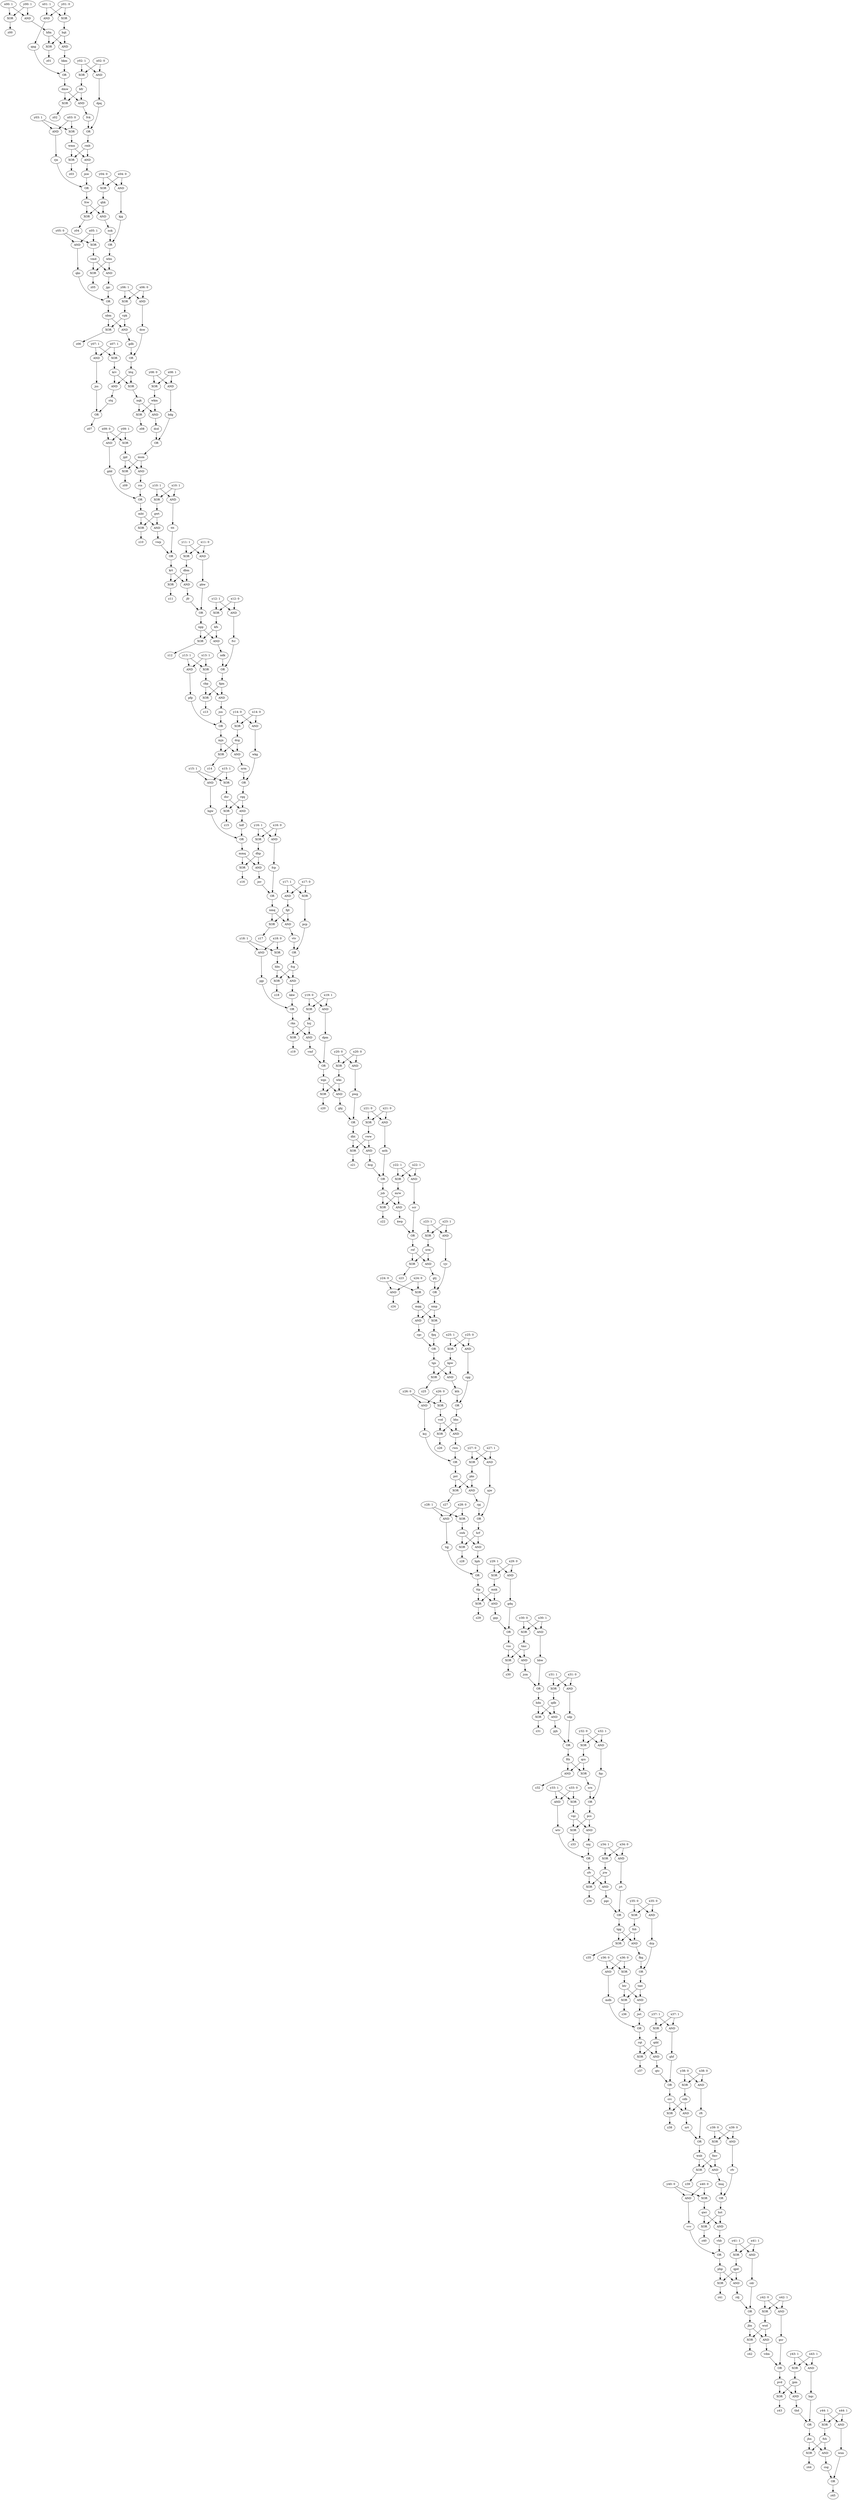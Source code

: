 digraph {
x00 [label="x00: 1"];
x01 [label="x01: 1"];
x02 [label="x02: 0"];
x03 [label="x03: 0"];
x04 [label="x04: 0"];
x05 [label="x05: 1"];
x06 [label="x06: 0"];
x07 [label="x07: 1"];
x08 [label="x08: 1"];
x09 [label="x09: 0"];
x10 [label="x10: 1"];
x11 [label="x11: 0"];
x12 [label="x12: 0"];
x13 [label="x13: 1"];
x14 [label="x14: 0"];
x15 [label="x15: 1"];
x16 [label="x16: 0"];
x17 [label="x17: 0"];
x18 [label="x18: 0"];
x19 [label="x19: 1"];
x20 [label="x20: 0"];
x21 [label="x21: 0"];
x22 [label="x22: 1"];
x23 [label="x23: 1"];
x24 [label="x24: 0"];
x25 [label="x25: 1"];
x26 [label="x26: 0"];
x27 [label="x27: 1"];
x28 [label="x28: 0"];
x29 [label="x29: 0"];
x30 [label="x30: 1"];
x31 [label="x31: 0"];
x32 [label="x32: 1"];
x33 [label="x33: 0"];
x34 [label="x34: 0"];
x35 [label="x35: 0"];
x36 [label="x36: 0"];
x37 [label="x37: 1"];
x38 [label="x38: 0"];
x39 [label="x39: 0"];
x40 [label="x40: 0"];
x41 [label="x41: 1"];
x42 [label="x42: 1"];
x43 [label="x43: 1"];
x44 [label="x44: 1"];
y00 [label="y00: 1"];
y01 [label="y01: 0"];
y02 [label="y02: 1"];
y03 [label="y03: 1"];
y04 [label="y04: 0"];
y05 [label="y05: 0"];
y06 [label="y06: 1"];
y07 [label="y07: 1"];
y08 [label="y08: 0"];
y09 [label="y09: 1"];
y10 [label="y10: 1"];
y11 [label="y11: 1"];
y12 [label="y12: 1"];
y13 [label="y13: 1"];
y14 [label="y14: 0"];
y15 [label="y15: 1"];
y16 [label="y16: 1"];
y17 [label="y17: 1"];
y18 [label="y18: 1"];
y19 [label="y19: 0"];
y20 [label="y20: 0"];
y21 [label="y21: 0"];
y22 [label="y22: 1"];
y23 [label="y23: 1"];
y24 [label="y24: 0"];
y25 [label="y25: 0"];
y26 [label="y26: 0"];
y27 [label="y27: 0"];
y28 [label="y28: 1"];
y29 [label="y29: 1"];
y30 [label="y30: 0"];
y31 [label="y31: 1"];
y32 [label="y32: 0"];
y33 [label="y33: 1"];
y34 [label="y34: 1"];
y35 [label="y35: 0"];
y36 [label="y36: 0"];
y37 [label="y37: 1"];
y38 [label="y38: 0"];
y39 [label="y39: 0"];
y40 [label="y40: 0"];
y41 [label="y41: 1"];
y42 [label="y42: 0"];
y43 [label="y43: 1"];
y44 [label="y44: 1"];

y13ANDx13 [label="AND"];
y08XORx08 [label="XOR"];
y01XORx01 [label="XOR"];
bhsANDvcd [label="AND"];
y23XORx23 [label="XOR"];
hrfANDswk [label="AND"];
mnkXORttp [label="XOR"];
y02ANDx02 [label="AND"];
y30ANDx30 [label="AND"];
thdORhqc [label="OR"];
hsjXORrkn [label="XOR"];
vvvORvhb [label="OR"];
fvkORdpq [label="OR"];
dcgANDmjn [label="AND"];
dsrANDrqq [label="AND"];
jpmXORpvd [label="XOR"];
dhtXORvww [label="XOR"];
csgORwnn [label="OR"];
wsdXORjbn [label="XOR"];
mrwXORjsb [label="XOR"];
vwwANDdht [label="AND"];
gqsORgdq [label="OR"];
y05ANDx05 [label="AND"];
y29XORx29 [label="XOR"];
rqtXORqdd [label="XOR"];
y11ANDx11 [label="AND"];
nbmXORvpk [label="XOR"];
vqcANDpcs [label="AND"];
jbnANDwsd [label="AND"];
wtvORnnj [label="OR"];
x20XORy20 [label="XOR"];
kcjORrwn [label="OR"];
bnqORrfv [label="OR"];
y40XORx40 [label="XOR"];
pwgORghj [label="OR"];
pstANDpks [label="AND"];
pstXORpks [label="XOR"];
dcdORbdg [label="OR"];
y23ANDx23 [label="AND"];
x12XORy12 [label="XOR"];
x32XORy32 [label="XOR"];
bhsXORvcd [label="XOR"];
y38XORx38 [label="XOR"];
y21ANDx21 [label="AND"];
nskORkjg [label="OR"];
y12ANDx12 [label="AND"];
y33XORx33 [label="XOR"];
y41ANDx41 [label="AND"];
btrANDtmt [label="AND"];
wksXORwgs [label="XOR"];
y25ANDx25 [label="AND"];
nppXORkfs [label="XOR"];
jwtORmdh [label="OR"];
y13XORx13 [label="XOR"];
x01ANDy01 [label="AND"];
wksANDwgs [label="AND"];
x14ANDy14 [label="AND"];
hfmXORhqt [label="XOR"];
mhtXORgwt [label="XOR"];
phpXORqpd [label="XOR"];
mnkANDttp [label="AND"];
y24XORx24 [label="XOR"];
fcpORjnv [label="OR"];
fgmANDcbp [label="AND"];
bgwORhdf [label="OR"];
dcgXORmjn [label="XOR"];
y08ANDx08 [label="AND"];
y05XORx05 [label="XOR"];
x03XORy03 [label="XOR"];
tggXORfsb [label="XOR"];
srmANDrsf [label="AND"];
njwORrpj [label="OR"];
fsbANDtgg [label="AND"];
y07XORx07 [label="XOR"];
bfrANDdmw [label="AND"];
hqtANDhfm [label="AND"];
x35ANDy35 [label="AND"];
x34XORy34 [label="XOR"];
rftORnrt [label="OR"];
rknANDhsj [label="AND"];
x11XORy11 [label="XOR"];
x06ANDy06 [label="AND"];
krtXORdbm [label="XOR"];
nmpANDmqq [label="AND"];
fgmXORcbp [label="XOR"];
mmqXORdhp [label="XOR"];
jcmORbbw [label="OR"];
y30XORx30 [label="XOR"];
ndkORfvr [label="OR"];
jgdANDmsm [label="AND"];
dmwXORbfr [label="XOR"];
jsbANDmrw [label="AND"];
x44ANDy44 [label="AND"];
wmnANDrmb [label="AND"];
qksORjgc [label="OR"];
y34ANDx34 [label="AND"];
srnORfqc [label="OR"];
vpkANDnbm [label="AND"];
wmnXORrmb [label="XOR"];
mhtANDgwt [label="AND"];
y02XORx02 [label="XOR"];
pbwORjfr [label="OR"];
x17XORy17 [label="XOR"];
x24ANDy24 [label="AND"];
x39XORy39 [label="XOR"];
y28XORx28 [label="XOR"];
y17ANDx17 [label="AND"];
rsfXORsrm [label="XOR"];
x19ANDy19 [label="AND"];
x41XORy41 [label="XOR"];
vwpORttt [label="OR"];
jgpORkkw [label="OR"];
y06XORx06 [label="XOR"];
wkgORnrm [label="OR"];
fkqORdrp [label="OR"];
hbsANDfcg [label="AND"];
nmpXORmqq [label="XOR"];
x09XORy09 [label="XOR"];
hstANDqwr [label="AND"];
x18ANDy18 [label="AND"];
fshXORjhn [label="XOR"];
fgtANDnmq [label="AND"];
x15ANDy15 [label="AND"];
nqkXORwkm [label="XOR"];
vjvORgtj [label="OR"];
fthANDqcs [label="AND"];
nqkANDwkm [label="AND"];
vmdANDwbn [label="AND"];
pgcORjrt [label="OR"];
jrwXORsfv [label="XOR"];
hbsXORfcg [label="XOR"];
jrwANDsfv [label="AND"];
fthXORqcs [label="XOR"];
x18XORy18 [label="XOR"];
x26XORy26 [label="XOR"];
fmvANDwnb [label="AND"];
tqjORhph [label="OR"];
gdbORdsw [label="OR"];
vqcXORpcs [label="XOR"];
rgcORfpq [label="OR"];
vmfORdpm [label="OR"];
y28ANDx28 [label="AND"];
y00XORx00 [label="XOR"];
btqANDkrv [label="AND"];
x32ANDy32 [label="AND"];
cdbXORcrc [label="XOR"];
qhkANDfcw [label="AND"];
phpANDqpd [label="AND"];
qtcORghf [label="OR"];
qhkXORfcw [label="XOR"];
kpwANDtgs [label="AND"];
x42ANDy42 [label="AND"];
nppANDkfs [label="AND"];
y14XORx14 [label="XOR"];
pjhORsdp [label="OR"];
x37XORy37 [label="XOR"];
y37ANDx37 [label="AND"];
stqORjss [label="OR"];
y00ANDx00 [label="AND"];
y16ANDx16 [label="AND"];
y43ANDx43 [label="AND"];
wnbXORfmv [label="XOR"];
jnwORrjn [label="OR"];
tgsXORkpw [label="XOR"];
pvdANDjpm [label="AND"];
x42XORy42 [label="XOR"];
y03ANDx03 [label="AND"];
y22ANDx22 [label="AND"];
y19XORx19 [label="XOR"];
x33ANDy33 [label="AND"];
scrORkwp [label="OR"];
x07ANDy07 [label="AND"];
x15XORy15 [label="XOR"];
x43XORy43 [label="XOR"];
rdjORcdr [label="OR"];
dsrXORrqq [label="XOR"];
hdnXORqdb [label="XOR"];
x29ANDy29 [label="AND"];
y04ANDx04 [label="AND"];
mthORbcg [label="OR"];
dbmANDkrt [label="AND"];
y40ANDx40 [label="AND"];
msmXORjgd [label="XOR"];
vmdXORwbn [label="XOR"];
y38ANDx38 [label="AND"];
qngORhkm [label="OR"];
nmqXORfgt [label="XOR"];
y04XORx04 [label="XOR"];
swkXORhrf [label="XOR"];
y10XORx10 [label="XOR"];
krvXORbtq [label="XOR"];
y10ANDx10 [label="AND"];
vssXORtmc [label="XOR"];
x26ANDy26 [label="AND"];
y36ANDx36 [label="AND"];
hstXORqwr [label="XOR"];
x27XORy27 [label="XOR"];
y16XORx16 [label="XOR"];
y20ANDx20 [label="AND"];
tmtXORbtr [label="XOR"];
gsrORvdm [label="OR"];
y35XORx35 [label="XOR"];
x22XORy22 [label="XOR"];
kthORcgg [label="OR"];
jsnORpfp [label="OR"];
y09ANDx09 [label="AND"];
dhpANDmmq [label="AND"];
x31ANDy31 [label="AND"];
tmcANDvss [label="AND"];
jhnANDfsh [label="AND"];
rqtANDqdd [label="AND"];
x27ANDy27 [label="AND"];
x21XORy21 [label="XOR"];
y44XORx44 [label="XOR"];
qdbANDhdn [label="AND"];
vtvORpcp [label="OR"];
x39ANDy39 [label="AND"];
rcsORgdd [label="OR"];
x31XORy31 [label="XOR"];
cdbANDcrc [label="AND"];
y25XORx25 [label="XOR"];
x36XORy36 [label="XOR"];

y13ANDx13 -> pfp;
y08XORx08 -> wkm;
y01XORx01 -> hqt;
bhsANDvcd -> rwn;
y23XORx23 -> srm;
hrfANDswk -> hph;
mnkXORttp -> z29;
y02ANDx02 -> dpq;
y30ANDx30 -> bbw;
thdORhqc -> jhn;
hsjXORrkn -> z19;
vvvORvhb -> php;
fvkORdpq -> rmb;
dcgANDmjn -> nrm;
dsrANDrqq -> hdf;
jpmXORpvd -> z43;
dhtXORvww -> z21;
csgORwnn -> z45;
wsdXORjbn -> z42;
mrwXORjsb -> z22;
vwwANDdht -> bcg;
gqsORgdq -> vss;
y05ANDx05 -> qks;
y29XORx29 -> mnk;
rqtXORqdd -> z37;
y11ANDx11 -> pbw;
nbmXORvpk -> z06;
vqcANDpcs -> nnj;
jbnANDwsd -> vdm;
wtvORnnj -> sfv;
x20XORy20 -> wks;
kcjORrwn -> pst;
bnqORrfv -> hst;
y40XORx40 -> qwr;
pwgORghj -> dht;
pstANDpks -> rpj;
pstXORpks -> z27;
dcdORbdg -> msm;
y23ANDx23 -> vjv;
x12XORy12 -> kfs;
x32XORy32 -> qcs;
bhsXORvcd -> z26;
y38XORx38 -> cdb;
y21ANDx21 -> mth;
nskORkjg -> wbn;
y12ANDx12 -> fvr;
y33XORx33 -> vqc;
y41ANDx41 -> cdr;
btrANDtmt -> jwt;
wksXORwgs -> z20;
y25ANDx25 -> cgg;
nppXORkfs -> z12;
jwtORmdh -> rqt;
y13XORx13 -> cbp;
x01ANDy01 -> qng;
wksANDwgs -> ghj;
x14ANDy14 -> wkg;
hfmXORhqt -> z01;
mhtXORgwt -> z10;
phpXORqpd -> z41;
mnkANDttp -> gqs;
y24XORx24 -> mqq;
fcpORjnv -> nmq;
fgmANDcbp -> jsn;
bgwORhdf -> mmq;
dcgXORmjn -> z14;
y08ANDx08 -> bdg;
y05XORx05 -> vmd;
x03XORy03 -> wmn;
tggXORfsb -> z35;
srmANDrsf -> gtj;
njwORrpj -> hrf;
fsbANDtgg -> fkq;
y07XORx07 -> krv;
bfrANDdmw -> fvk;
hqtANDhfm -> hkm;
x35ANDy35 -> drp;
x34XORy34 -> jrw;
rftORnrt -> wnb;
rknANDhsj -> vmf;
x11XORy11 -> dbm;
x06ANDy06 -> dsw;
krtXORdbm -> z11;
nmpANDmqq -> rgc;
fgmXORcbp -> z13;
mmqXORdhp -> z16;
jcmORbbw -> hdn;
y30XORx30 -> tmc;
ndkORfvr -> fgm;
jgdANDmsm -> rcs;
dmwXORbfr -> z02;
jsbANDmrw -> kwp;
x44ANDy44 -> wnn;
wmnANDrmb -> jnw;
qksORjgc -> nbm;
y34ANDx34 -> jrt;
srnORfqc -> pcs;
vpkANDnbm -> gdb;
wmnXORrmb -> z03;
mhtANDgwt -> vwp;
y02XORx02 -> bfr;
pbwORjfr -> npp;
x17XORy17 -> pcp;
x24ANDy24 -> z24;
x39XORy39 -> fmv;
y28XORx28 -> swk;
y17ANDx17 -> fgt;
rsfXORsrm -> z23;
x19ANDy19 -> dpm;
x41XORy41 -> qpd;
vwpORttt -> krt;
jgpORkkw -> rkn;
y06XORx06 -> vpk;
wkgORnrm -> rqq;
fkqORdrp -> tmt;
hbsANDfcg -> kkw;
nmpXORmqq -> fpq;
x09XORy09 -> jgd;
hstANDqwr -> vhb;
x18ANDy18 -> jgp;
fshXORjhn -> z44;
fgtANDnmq -> vtv;
x15ANDy15 -> bgw;
nqkXORwkm -> z08;
vjvORgtj -> nmp;
fthANDqcs -> z32;
nqkANDwkm -> dcd;
vmdANDwbn -> jgc;
pgcORjrt -> tgg;
jrwXORsfv -> z34;
hbsXORfcg -> z18;
jrwANDsfv -> pgc;
fthXORqcs -> srn;
x18XORy18 -> hbs;
x26XORy26 -> vcd;
fmvANDwnb -> bnq;
tqjORhph -> ttp;
gdbORdsw -> btq;
vqcXORpcs -> z33;
rgcORfpq -> tgs;
vmfORdpm -> wgs;
y28ANDx28 -> tqj;
y00XORx00 -> z00;
btqANDkrv -> stq;
x32ANDy32 -> fqc;
cdbXORcrc -> z38;
qhkANDfcw -> nsk;
phpANDqpd -> rdj;
qtcORghf -> crc;
qhkXORfcw -> z04;
kpwANDtgs -> kth;
x42ANDy42 -> gsr;
nppANDkfs -> ndk;
y14XORx14 -> dcg;
pjhORsdp -> fth;
x37XORy37 -> qdd;
y37ANDx37 -> ghf;
stqORjss -> z07;
y00ANDx00 -> hfm;
y16ANDx16 -> fcp;
y43ANDx43 -> hqc;
wnbXORfmv -> z39;
jnwORrjn -> fcw;
tgsXORkpw -> z25;
pvdANDjpm -> thd;
x42XORy42 -> wsd;
y03ANDx03 -> rjn;
y22ANDx22 -> scr;
y19XORx19 -> hsj;
x33ANDy33 -> wtv;
scrORkwp -> rsf;
x07ANDy07 -> jss;
x15XORy15 -> dsr;
x43XORy43 -> jpm;
rdjORcdr -> jbn;
dsrXORrqq -> z15;
hdnXORqdb -> z31;
x29ANDy29 -> gdq;
y04ANDx04 -> kjg;
mthORbcg -> jsb;
dbmANDkrt -> jfr;
y40ANDx40 -> vvv;
msmXORjgd -> z09;
vmdXORwbn -> z05;
y38ANDx38 -> rft;
qngORhkm -> dmw;
nmqXORfgt -> z17;
y04XORx04 -> qhk;
swkXORhrf -> z28;
y10XORx10 -> gwt;
krvXORbtq -> nqk;
y10ANDx10 -> ttt;
vssXORtmc -> z30;
x26ANDy26 -> kcj;
y36ANDx36 -> mdh;
hstXORqwr -> z40;
x27XORy27 -> pks;
y16XORx16 -> dhp;
y20ANDx20 -> pwg;
tmtXORbtr -> z36;
gsrORvdm -> pvd;
y35XORx35 -> fsb;
x22XORy22 -> mrw;
kthORcgg -> bhs;
jsnORpfp -> mjn;
y09ANDx09 -> gdd;
dhpANDmmq -> jnv;
x31ANDy31 -> sdp;
tmcANDvss -> jcm;
jhnANDfsh -> csg;
rqtANDqdd -> qtc;
x27ANDy27 -> njw;
x21XORy21 -> vww;
y44XORx44 -> fsh;
qdbANDhdn -> pjh;
vtvORpcp -> fcg;
x39ANDy39 -> rfv;
rcsORgdd -> mht;
x31XORy31 -> qdb;
cdbANDcrc -> nrt;
y25XORx25 -> kpw;
x36XORy36 -> btr;

y13 -> y13ANDx13;
x13 -> y13ANDx13;
y08 -> y08XORx08;
x08 -> y08XORx08;
y01 -> y01XORx01;
x01 -> y01XORx01;
bhs -> bhsANDvcd;
vcd -> bhsANDvcd;
y23 -> y23XORx23;
x23 -> y23XORx23;
hrf -> hrfANDswk;
swk -> hrfANDswk;
mnk -> mnkXORttp;
ttp -> mnkXORttp;
y02 -> y02ANDx02;
x02 -> y02ANDx02;
y30 -> y30ANDx30;
x30 -> y30ANDx30;
thd -> thdORhqc;
hqc -> thdORhqc;
hsj -> hsjXORrkn;
rkn -> hsjXORrkn;
vvv -> vvvORvhb;
vhb -> vvvORvhb;
fvk -> fvkORdpq;
dpq -> fvkORdpq;
dcg -> dcgANDmjn;
mjn -> dcgANDmjn;
dsr -> dsrANDrqq;
rqq -> dsrANDrqq;
jpm -> jpmXORpvd;
pvd -> jpmXORpvd;
dht -> dhtXORvww;
vww -> dhtXORvww;
csg -> csgORwnn;
wnn -> csgORwnn;
wsd -> wsdXORjbn;
jbn -> wsdXORjbn;
mrw -> mrwXORjsb;
jsb -> mrwXORjsb;
vww -> vwwANDdht;
dht -> vwwANDdht;
gqs -> gqsORgdq;
gdq -> gqsORgdq;
y05 -> y05ANDx05;
x05 -> y05ANDx05;
y29 -> y29XORx29;
x29 -> y29XORx29;
rqt -> rqtXORqdd;
qdd -> rqtXORqdd;
y11 -> y11ANDx11;
x11 -> y11ANDx11;
nbm -> nbmXORvpk;
vpk -> nbmXORvpk;
vqc -> vqcANDpcs;
pcs -> vqcANDpcs;
jbn -> jbnANDwsd;
wsd -> jbnANDwsd;
wtv -> wtvORnnj;
nnj -> wtvORnnj;
x20 -> x20XORy20;
y20 -> x20XORy20;
kcj -> kcjORrwn;
rwn -> kcjORrwn;
bnq -> bnqORrfv;
rfv -> bnqORrfv;
y40 -> y40XORx40;
x40 -> y40XORx40;
pwg -> pwgORghj;
ghj -> pwgORghj;
pst -> pstANDpks;
pks -> pstANDpks;
pst -> pstXORpks;
pks -> pstXORpks;
dcd -> dcdORbdg;
bdg -> dcdORbdg;
y23 -> y23ANDx23;
x23 -> y23ANDx23;
x12 -> x12XORy12;
y12 -> x12XORy12;
x32 -> x32XORy32;
y32 -> x32XORy32;
bhs -> bhsXORvcd;
vcd -> bhsXORvcd;
y38 -> y38XORx38;
x38 -> y38XORx38;
y21 -> y21ANDx21;
x21 -> y21ANDx21;
nsk -> nskORkjg;
kjg -> nskORkjg;
y12 -> y12ANDx12;
x12 -> y12ANDx12;
y33 -> y33XORx33;
x33 -> y33XORx33;
y41 -> y41ANDx41;
x41 -> y41ANDx41;
btr -> btrANDtmt;
tmt -> btrANDtmt;
wks -> wksXORwgs;
wgs -> wksXORwgs;
y25 -> y25ANDx25;
x25 -> y25ANDx25;
npp -> nppXORkfs;
kfs -> nppXORkfs;
jwt -> jwtORmdh;
mdh -> jwtORmdh;
y13 -> y13XORx13;
x13 -> y13XORx13;
x01 -> x01ANDy01;
y01 -> x01ANDy01;
wks -> wksANDwgs;
wgs -> wksANDwgs;
x14 -> x14ANDy14;
y14 -> x14ANDy14;
hfm -> hfmXORhqt;
hqt -> hfmXORhqt;
mht -> mhtXORgwt;
gwt -> mhtXORgwt;
php -> phpXORqpd;
qpd -> phpXORqpd;
mnk -> mnkANDttp;
ttp -> mnkANDttp;
y24 -> y24XORx24;
x24 -> y24XORx24;
fcp -> fcpORjnv;
jnv -> fcpORjnv;
fgm -> fgmANDcbp;
cbp -> fgmANDcbp;
bgw -> bgwORhdf;
hdf -> bgwORhdf;
dcg -> dcgXORmjn;
mjn -> dcgXORmjn;
y08 -> y08ANDx08;
x08 -> y08ANDx08;
y05 -> y05XORx05;
x05 -> y05XORx05;
x03 -> x03XORy03;
y03 -> x03XORy03;
tgg -> tggXORfsb;
fsb -> tggXORfsb;
srm -> srmANDrsf;
rsf -> srmANDrsf;
njw -> njwORrpj;
rpj -> njwORrpj;
fsb -> fsbANDtgg;
tgg -> fsbANDtgg;
y07 -> y07XORx07;
x07 -> y07XORx07;
bfr -> bfrANDdmw;
dmw -> bfrANDdmw;
hqt -> hqtANDhfm;
hfm -> hqtANDhfm;
x35 -> x35ANDy35;
y35 -> x35ANDy35;
x34 -> x34XORy34;
y34 -> x34XORy34;
rft -> rftORnrt;
nrt -> rftORnrt;
rkn -> rknANDhsj;
hsj -> rknANDhsj;
x11 -> x11XORy11;
y11 -> x11XORy11;
x06 -> x06ANDy06;
y06 -> x06ANDy06;
krt -> krtXORdbm;
dbm -> krtXORdbm;
nmp -> nmpANDmqq;
mqq -> nmpANDmqq;
fgm -> fgmXORcbp;
cbp -> fgmXORcbp;
mmq -> mmqXORdhp;
dhp -> mmqXORdhp;
jcm -> jcmORbbw;
bbw -> jcmORbbw;
y30 -> y30XORx30;
x30 -> y30XORx30;
ndk -> ndkORfvr;
fvr -> ndkORfvr;
jgd -> jgdANDmsm;
msm -> jgdANDmsm;
dmw -> dmwXORbfr;
bfr -> dmwXORbfr;
jsb -> jsbANDmrw;
mrw -> jsbANDmrw;
x44 -> x44ANDy44;
y44 -> x44ANDy44;
wmn -> wmnANDrmb;
rmb -> wmnANDrmb;
qks -> qksORjgc;
jgc -> qksORjgc;
y34 -> y34ANDx34;
x34 -> y34ANDx34;
srn -> srnORfqc;
fqc -> srnORfqc;
vpk -> vpkANDnbm;
nbm -> vpkANDnbm;
wmn -> wmnXORrmb;
rmb -> wmnXORrmb;
mht -> mhtANDgwt;
gwt -> mhtANDgwt;
y02 -> y02XORx02;
x02 -> y02XORx02;
pbw -> pbwORjfr;
jfr -> pbwORjfr;
x17 -> x17XORy17;
y17 -> x17XORy17;
x24 -> x24ANDy24;
y24 -> x24ANDy24;
x39 -> x39XORy39;
y39 -> x39XORy39;
y28 -> y28XORx28;
x28 -> y28XORx28;
y17 -> y17ANDx17;
x17 -> y17ANDx17;
rsf -> rsfXORsrm;
srm -> rsfXORsrm;
x19 -> x19ANDy19;
y19 -> x19ANDy19;
x41 -> x41XORy41;
y41 -> x41XORy41;
vwp -> vwpORttt;
ttt -> vwpORttt;
jgp -> jgpORkkw;
kkw -> jgpORkkw;
y06 -> y06XORx06;
x06 -> y06XORx06;
wkg -> wkgORnrm;
nrm -> wkgORnrm;
fkq -> fkqORdrp;
drp -> fkqORdrp;
hbs -> hbsANDfcg;
fcg -> hbsANDfcg;
nmp -> nmpXORmqq;
mqq -> nmpXORmqq;
x09 -> x09XORy09;
y09 -> x09XORy09;
hst -> hstANDqwr;
qwr -> hstANDqwr;
x18 -> x18ANDy18;
y18 -> x18ANDy18;
fsh -> fshXORjhn;
jhn -> fshXORjhn;
fgt -> fgtANDnmq;
nmq -> fgtANDnmq;
x15 -> x15ANDy15;
y15 -> x15ANDy15;
nqk -> nqkXORwkm;
wkm -> nqkXORwkm;
vjv -> vjvORgtj;
gtj -> vjvORgtj;
fth -> fthANDqcs;
qcs -> fthANDqcs;
nqk -> nqkANDwkm;
wkm -> nqkANDwkm;
vmd -> vmdANDwbn;
wbn -> vmdANDwbn;
pgc -> pgcORjrt;
jrt -> pgcORjrt;
jrw -> jrwXORsfv;
sfv -> jrwXORsfv;
hbs -> hbsXORfcg;
fcg -> hbsXORfcg;
jrw -> jrwANDsfv;
sfv -> jrwANDsfv;
fth -> fthXORqcs;
qcs -> fthXORqcs;
x18 -> x18XORy18;
y18 -> x18XORy18;
x26 -> x26XORy26;
y26 -> x26XORy26;
fmv -> fmvANDwnb;
wnb -> fmvANDwnb;
tqj -> tqjORhph;
hph -> tqjORhph;
gdb -> gdbORdsw;
dsw -> gdbORdsw;
vqc -> vqcXORpcs;
pcs -> vqcXORpcs;
rgc -> rgcORfpq;
fpq -> rgcORfpq;
vmf -> vmfORdpm;
dpm -> vmfORdpm;
y28 -> y28ANDx28;
x28 -> y28ANDx28;
y00 -> y00XORx00;
x00 -> y00XORx00;
btq -> btqANDkrv;
krv -> btqANDkrv;
x32 -> x32ANDy32;
y32 -> x32ANDy32;
cdb -> cdbXORcrc;
crc -> cdbXORcrc;
qhk -> qhkANDfcw;
fcw -> qhkANDfcw;
php -> phpANDqpd;
qpd -> phpANDqpd;
qtc -> qtcORghf;
ghf -> qtcORghf;
qhk -> qhkXORfcw;
fcw -> qhkXORfcw;
kpw -> kpwANDtgs;
tgs -> kpwANDtgs;
x42 -> x42ANDy42;
y42 -> x42ANDy42;
npp -> nppANDkfs;
kfs -> nppANDkfs;
y14 -> y14XORx14;
x14 -> y14XORx14;
pjh -> pjhORsdp;
sdp -> pjhORsdp;
x37 -> x37XORy37;
y37 -> x37XORy37;
y37 -> y37ANDx37;
x37 -> y37ANDx37;
stq -> stqORjss;
jss -> stqORjss;
y00 -> y00ANDx00;
x00 -> y00ANDx00;
y16 -> y16ANDx16;
x16 -> y16ANDx16;
y43 -> y43ANDx43;
x43 -> y43ANDx43;
wnb -> wnbXORfmv;
fmv -> wnbXORfmv;
jnw -> jnwORrjn;
rjn -> jnwORrjn;
tgs -> tgsXORkpw;
kpw -> tgsXORkpw;
pvd -> pvdANDjpm;
jpm -> pvdANDjpm;
x42 -> x42XORy42;
y42 -> x42XORy42;
y03 -> y03ANDx03;
x03 -> y03ANDx03;
y22 -> y22ANDx22;
x22 -> y22ANDx22;
y19 -> y19XORx19;
x19 -> y19XORx19;
x33 -> x33ANDy33;
y33 -> x33ANDy33;
scr -> scrORkwp;
kwp -> scrORkwp;
x07 -> x07ANDy07;
y07 -> x07ANDy07;
x15 -> x15XORy15;
y15 -> x15XORy15;
x43 -> x43XORy43;
y43 -> x43XORy43;
rdj -> rdjORcdr;
cdr -> rdjORcdr;
dsr -> dsrXORrqq;
rqq -> dsrXORrqq;
hdn -> hdnXORqdb;
qdb -> hdnXORqdb;
x29 -> x29ANDy29;
y29 -> x29ANDy29;
y04 -> y04ANDx04;
x04 -> y04ANDx04;
mth -> mthORbcg;
bcg -> mthORbcg;
dbm -> dbmANDkrt;
krt -> dbmANDkrt;
y40 -> y40ANDx40;
x40 -> y40ANDx40;
msm -> msmXORjgd;
jgd -> msmXORjgd;
vmd -> vmdXORwbn;
wbn -> vmdXORwbn;
y38 -> y38ANDx38;
x38 -> y38ANDx38;
qng -> qngORhkm;
hkm -> qngORhkm;
nmq -> nmqXORfgt;
fgt -> nmqXORfgt;
y04 -> y04XORx04;
x04 -> y04XORx04;
swk -> swkXORhrf;
hrf -> swkXORhrf;
y10 -> y10XORx10;
x10 -> y10XORx10;
krv -> krvXORbtq;
btq -> krvXORbtq;
y10 -> y10ANDx10;
x10 -> y10ANDx10;
vss -> vssXORtmc;
tmc -> vssXORtmc;
x26 -> x26ANDy26;
y26 -> x26ANDy26;
y36 -> y36ANDx36;
x36 -> y36ANDx36;
hst -> hstXORqwr;
qwr -> hstXORqwr;
x27 -> x27XORy27;
y27 -> x27XORy27;
y16 -> y16XORx16;
x16 -> y16XORx16;
y20 -> y20ANDx20;
x20 -> y20ANDx20;
tmt -> tmtXORbtr;
btr -> tmtXORbtr;
gsr -> gsrORvdm;
vdm -> gsrORvdm;
y35 -> y35XORx35;
x35 -> y35XORx35;
x22 -> x22XORy22;
y22 -> x22XORy22;
kth -> kthORcgg;
cgg -> kthORcgg;
jsn -> jsnORpfp;
pfp -> jsnORpfp;
y09 -> y09ANDx09;
x09 -> y09ANDx09;
dhp -> dhpANDmmq;
mmq -> dhpANDmmq;
x31 -> x31ANDy31;
y31 -> x31ANDy31;
tmc -> tmcANDvss;
vss -> tmcANDvss;
jhn -> jhnANDfsh;
fsh -> jhnANDfsh;
rqt -> rqtANDqdd;
qdd -> rqtANDqdd;
x27 -> x27ANDy27;
y27 -> x27ANDy27;
x21 -> x21XORy21;
y21 -> x21XORy21;
y44 -> y44XORx44;
x44 -> y44XORx44;
qdb -> qdbANDhdn;
hdn -> qdbANDhdn;
vtv -> vtvORpcp;
pcp -> vtvORpcp;
x39 -> x39ANDy39;
y39 -> x39ANDy39;
rcs -> rcsORgdd;
gdd -> rcsORgdd;
x31 -> x31XORy31;
y31 -> x31XORy31;
cdb -> cdbANDcrc;
crc -> cdbANDcrc;
y25 -> y25XORx25;
x25 -> y25XORx25;
x36 -> x36XORy36;
y36 -> x36XORy36;



}
